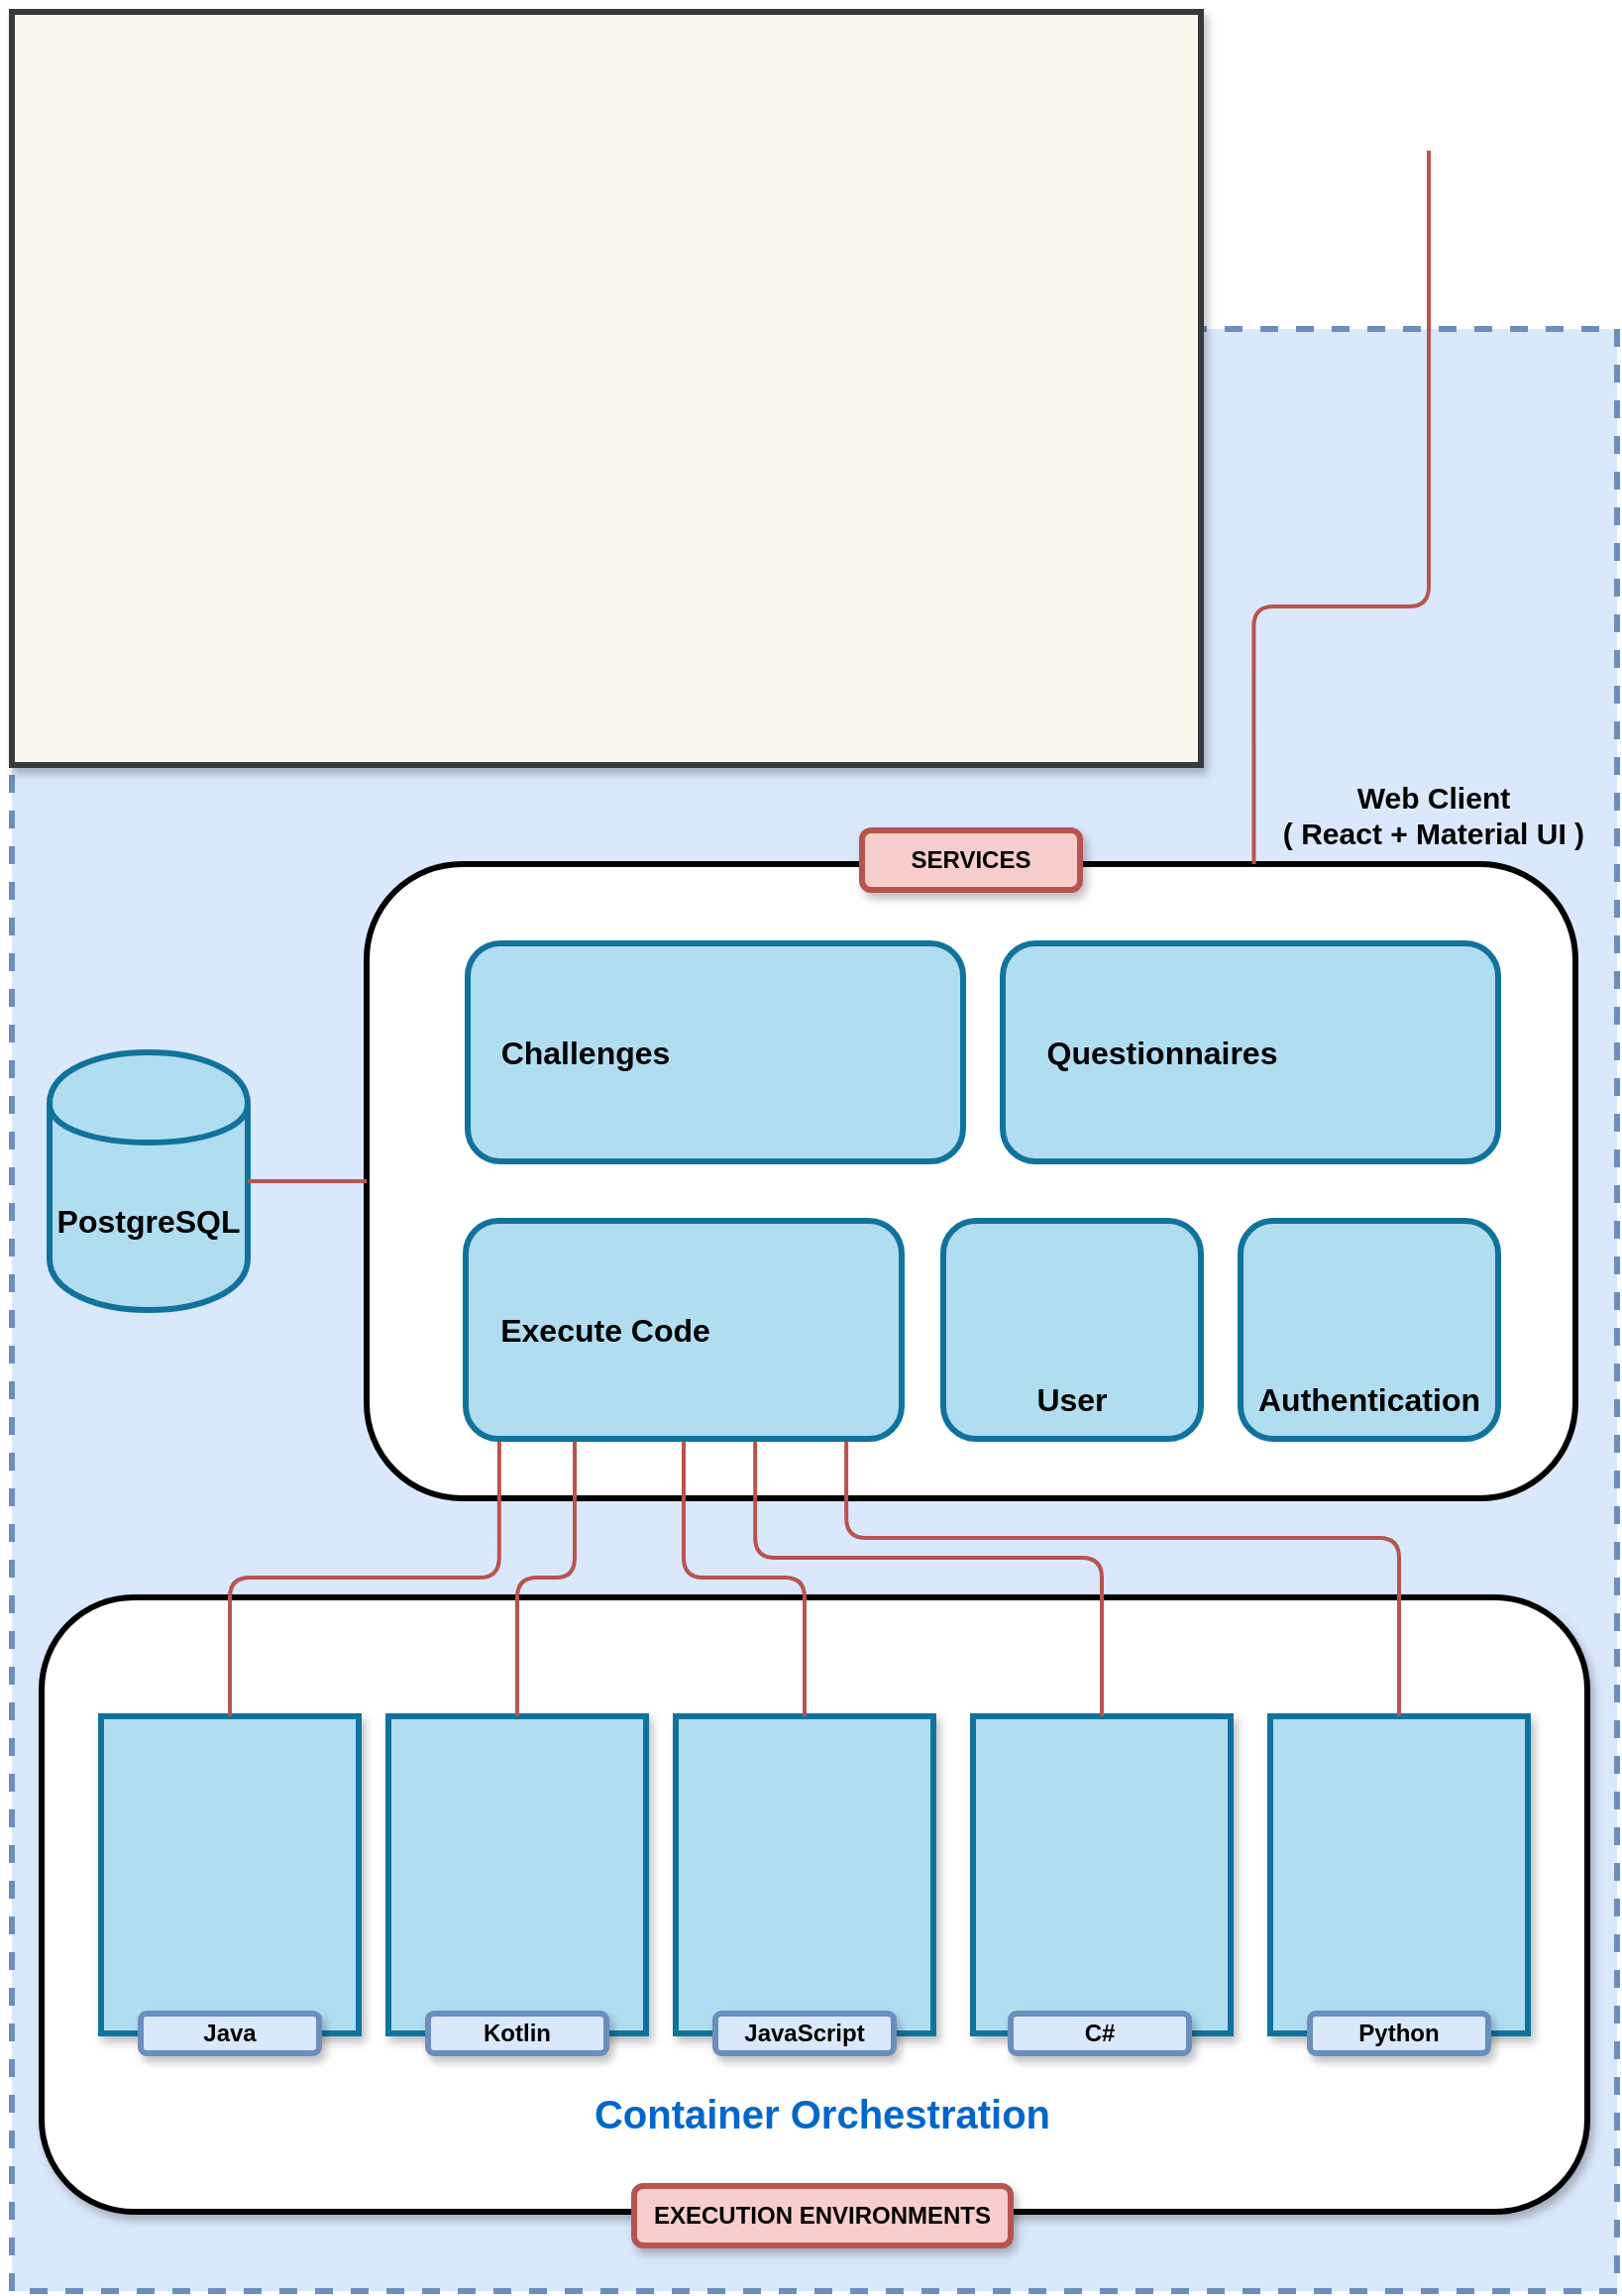<mxfile version="13.1.14"><diagram id="jYwU8kuyBxlGm1DwFmvv" name="Page-1"><mxGraphModel dx="1673" dy="839" grid="1" gridSize="10" guides="1" tooltips="1" connect="1" arrows="0" fold="1" page="1" pageScale="1" pageWidth="827" pageHeight="1169" background="none" math="0" shadow="0"><root><mxCell id="0"/><mxCell id="1" parent="0"/><mxCell id="lb7RfSrmBw8OKZbe-Gg0-1" value="" style="rounded=0;whiteSpace=wrap;html=1;dashed=1;fillColor=#dae8fc;strokeColor=#6c8ebf;strokeWidth=3;" parent="1" vertex="1"><mxGeometry x="10" y="170" width="810" height="990" as="geometry"/></mxCell><mxCell id="lb7RfSrmBw8OKZbe-Gg0-6" value="" style="rounded=1;whiteSpace=wrap;html=1;strokeWidth=3;" parent="1" vertex="1"><mxGeometry x="189" y="440" width="610" height="320" as="geometry"/></mxCell><mxCell id="lb7RfSrmBw8OKZbe-Gg0-2" value="" style="rounded=0;whiteSpace=wrap;html=1;strokeWidth=3;fillColor=#f9f7ed;strokeColor=#36393d;shadow=1;glass=0;comic=0;" parent="1" vertex="1"><mxGeometry x="10" y="10" width="600" height="380" as="geometry"/></mxCell><mxCell id="lb7RfSrmBw8OKZbe-Gg0-7" value="&lt;h2&gt;&lt;font style=&quot;font-size: 16px&quot;&gt;PostgreSQL&lt;/font&gt;&lt;/h2&gt;" style="shape=cylinder;whiteSpace=wrap;html=1;boundedLbl=1;backgroundOutline=1;rounded=0;strokeWidth=3;fillColor=#b1ddf0;strokeColor=#10739e;" parent="1" vertex="1"><mxGeometry x="29" y="535" width="100" height="130" as="geometry"/></mxCell><mxCell id="lb7RfSrmBw8OKZbe-Gg0-8" value="" style="rounded=1;whiteSpace=wrap;html=1;strokeWidth=3;shadow=1;" parent="1" vertex="1"><mxGeometry x="25" y="810" width="780" height="310" as="geometry"/></mxCell><mxCell id="lb7RfSrmBw8OKZbe-Gg0-17" value="" style="rounded=0;whiteSpace=wrap;html=1;strokeColor=#10739e;strokeWidth=3;fillColor=#b1ddf0;shadow=1;" parent="1" vertex="1"><mxGeometry x="55" y="870" width="130" height="160" as="geometry"/></mxCell><mxCell id="lb7RfSrmBw8OKZbe-Gg0-18" value="" style="rounded=0;whiteSpace=wrap;html=1;strokeColor=#10739e;strokeWidth=3;fillColor=#b1ddf0;shadow=1;" parent="1" vertex="1"><mxGeometry x="200" y="870" width="130" height="160" as="geometry"/></mxCell><mxCell id="lb7RfSrmBw8OKZbe-Gg0-19" value="" style="rounded=0;whiteSpace=wrap;html=1;strokeColor=#10739e;strokeWidth=3;fillColor=#b1ddf0;shadow=1;" parent="1" vertex="1"><mxGeometry x="345" y="870" width="130" height="160" as="geometry"/></mxCell><mxCell id="lb7RfSrmBw8OKZbe-Gg0-20" value="" style="rounded=0;whiteSpace=wrap;html=1;strokeColor=#10739e;strokeWidth=3;fillColor=#b1ddf0;shadow=1;" parent="1" vertex="1"><mxGeometry x="495" y="870" width="130" height="160" as="geometry"/></mxCell><mxCell id="lb7RfSrmBw8OKZbe-Gg0-21" value="" style="rounded=0;whiteSpace=wrap;html=1;strokeColor=#10739e;strokeWidth=3;fillColor=#b1ddf0;shadow=1;" parent="1" vertex="1"><mxGeometry x="645" y="870" width="130" height="160" as="geometry"/></mxCell><mxCell id="lb7RfSrmBw8OKZbe-Gg0-39" value="" style="endArrow=none;html=1;strokeColor=#b85450;strokeWidth=2;exitX=0.5;exitY=0;exitDx=0;exitDy=0;fillColor=#f8cecc;entryX=0.077;entryY=1;entryDx=0;entryDy=0;entryPerimeter=0;edgeStyle=orthogonalEdgeStyle;" parent="1" source="lb7RfSrmBw8OKZbe-Gg0-17" target="lb7RfSrmBw8OKZbe-Gg0-10" edge="1"><mxGeometry width="50" height="50" relative="1" as="geometry"><mxPoint x="118" y="755" as="sourcePoint"/><mxPoint x="252" y="647" as="targetPoint"/></mxGeometry></mxCell><mxCell id="lb7RfSrmBw8OKZbe-Gg0-40" value="" style="endArrow=none;html=1;strokeColor=#b85450;strokeWidth=2;fillColor=#f8cecc;entryX=0.25;entryY=1;entryDx=0;entryDy=0;exitX=0.5;exitY=0;exitDx=0;exitDy=0;edgeStyle=orthogonalEdgeStyle;" parent="1" source="lb7RfSrmBw8OKZbe-Gg0-18" target="lb7RfSrmBw8OKZbe-Gg0-10" edge="1"><mxGeometry width="50" height="50" relative="1" as="geometry"><mxPoint x="229" y="755" as="sourcePoint"/><mxPoint x="341.5" y="645" as="targetPoint"/></mxGeometry></mxCell><mxCell id="lb7RfSrmBw8OKZbe-Gg0-41" value="" style="endArrow=none;html=1;strokeColor=#b85450;strokeWidth=2;fillColor=#f8cecc;exitX=0.5;exitY=0;exitDx=0;exitDy=0;entryX=0.873;entryY=1.009;entryDx=0;entryDy=0;entryPerimeter=0;rounded=1;edgeStyle=orthogonalEdgeStyle;" parent="1" source="lb7RfSrmBw8OKZbe-Gg0-21" edge="1" target="lb7RfSrmBw8OKZbe-Gg0-10"><mxGeometry width="50" height="50" relative="1" as="geometry"><mxPoint x="716" y="754" as="sourcePoint"/><mxPoint x="650" y="640" as="targetPoint"/><Array as="points"><mxPoint x="710" y="780"/><mxPoint x="431" y="780"/></Array></mxGeometry></mxCell><mxCell id="lb7RfSrmBw8OKZbe-Gg0-43" value="" style="endArrow=none;html=1;strokeColor=#b85450;strokeWidth=2;fillColor=#f8cecc;entryX=0.664;entryY=1;entryDx=0;entryDy=0;exitX=0.5;exitY=0;exitDx=0;exitDy=0;entryPerimeter=0;edgeStyle=orthogonalEdgeStyle;" parent="1" source="lb7RfSrmBw8OKZbe-Gg0-20" target="lb7RfSrmBw8OKZbe-Gg0-10" edge="1"><mxGeometry width="50" height="50" relative="1" as="geometry"><mxPoint x="590" y="755" as="sourcePoint"/><mxPoint x="537.7" y="645.64" as="targetPoint"/><Array as="points"><mxPoint x="560" y="790"/><mxPoint x="385" y="790"/></Array></mxGeometry></mxCell><mxCell id="lb7RfSrmBw8OKZbe-Gg0-45" value="" style="endArrow=none;html=1;strokeColor=#b85450;strokeWidth=2;fillColor=#f8cecc;exitX=0.5;exitY=0;exitDx=0;exitDy=0;entryX=0.5;entryY=1;entryDx=0;entryDy=0;edgeStyle=orthogonalEdgeStyle;" parent="1" source="lb7RfSrmBw8OKZbe-Gg0-19" target="lb7RfSrmBw8OKZbe-Gg0-10" edge="1"><mxGeometry width="50" height="50" relative="1" as="geometry"><mxPoint x="400.06" y="755" as="sourcePoint"/><mxPoint x="453" y="648" as="targetPoint"/><Array as="points"><mxPoint x="410" y="800"/><mxPoint x="349" y="800"/></Array></mxGeometry></mxCell><mxCell id="lb7RfSrmBw8OKZbe-Gg0-46" value="&lt;b&gt;SERVICES&lt;/b&gt;" style="rounded=1;whiteSpace=wrap;html=1;shadow=1;glass=0;strokeColor=#b85450;strokeWidth=3;fillColor=#f8cecc;" parent="1" vertex="1"><mxGeometry x="439" y="423" width="110" height="30" as="geometry"/></mxCell><mxCell id="lb7RfSrmBw8OKZbe-Gg0-16" value="&lt;font style=&quot;font-size: 20px&quot; color=&quot;#0066cc&quot;&gt;&lt;b&gt;Container Orchestration&lt;/b&gt;&lt;/font&gt;" style="text;html=1;align=center;verticalAlign=middle;whiteSpace=wrap;rounded=0;fillColor=none;" parent="1" vertex="1"><mxGeometry x="299" y="1060" width="240" height="20" as="geometry"/></mxCell><mxCell id="ToDXpuR1NA3O6nsimoDi-1" value="" style="endArrow=none;html=1;strokeColor=#b85450;strokeWidth=2;fillColor=#f8cecc;entryX=0;entryY=0.5;entryDx=0;entryDy=0;exitX=1;exitY=0.5;exitDx=0;exitDy=0;" parent="1" target="lb7RfSrmBw8OKZbe-Gg0-6" edge="1" source="lb7RfSrmBw8OKZbe-Gg0-7"><mxGeometry width="50" height="50" relative="1" as="geometry"><mxPoint x="125" y="560" as="sourcePoint"/><mxPoint x="185" y="560" as="targetPoint"/></mxGeometry></mxCell><mxCell id="jeo5grCWwgurk_t_3IzD-1" value="&lt;b&gt;EXECUTION ENVIRONMENTS&lt;/b&gt;" style="rounded=1;whiteSpace=wrap;html=1;shadow=1;glass=0;strokeColor=#b85450;strokeWidth=3;fillColor=#f8cecc;" vertex="1" parent="1"><mxGeometry x="324" y="1107" width="190" height="30" as="geometry"/></mxCell><mxCell id="jeo5grCWwgurk_t_3IzD-3" value="&lt;b&gt;Java&lt;/b&gt;" style="rounded=1;whiteSpace=wrap;html=1;shadow=1;glass=0;strokeColor=#6c8ebf;strokeWidth=3;fillColor=#dae8fc;" vertex="1" parent="1"><mxGeometry x="75" y="1020" width="90" height="20" as="geometry"/></mxCell><mxCell id="jeo5grCWwgurk_t_3IzD-4" value="&lt;b&gt;Kotlin&lt;/b&gt;" style="rounded=1;whiteSpace=wrap;html=1;shadow=1;glass=0;strokeColor=#6c8ebf;strokeWidth=3;fillColor=#dae8fc;" vertex="1" parent="1"><mxGeometry x="220" y="1020" width="90" height="20" as="geometry"/></mxCell><mxCell id="jeo5grCWwgurk_t_3IzD-6" value="&lt;b&gt;JavaScript&lt;/b&gt;" style="rounded=1;whiteSpace=wrap;html=1;shadow=1;glass=0;strokeColor=#6c8ebf;strokeWidth=3;fillColor=#dae8fc;" vertex="1" parent="1"><mxGeometry x="365" y="1020" width="90" height="20" as="geometry"/></mxCell><mxCell id="jeo5grCWwgurk_t_3IzD-7" value="&lt;b&gt;Python&lt;/b&gt;" style="rounded=1;whiteSpace=wrap;html=1;shadow=1;glass=0;strokeColor=#6c8ebf;strokeWidth=3;fillColor=#dae8fc;" vertex="1" parent="1"><mxGeometry x="665" y="1020" width="90" height="20" as="geometry"/></mxCell><mxCell id="jeo5grCWwgurk_t_3IzD-8" value="&lt;b&gt;C#&lt;/b&gt;" style="rounded=1;whiteSpace=wrap;html=1;shadow=1;glass=0;strokeColor=#6c8ebf;strokeWidth=3;fillColor=#dae8fc;" vertex="1" parent="1"><mxGeometry x="514" y="1020" width="90" height="20" as="geometry"/></mxCell><mxCell id="lb7RfSrmBw8OKZbe-Gg0-12" value="&lt;h2&gt;&lt;br&gt;&lt;/h2&gt;" style="rounded=1;whiteSpace=wrap;html=1;strokeColor=#10739e;strokeWidth=3;fillColor=#b1ddf0;" parent="1" vertex="1"><mxGeometry x="480" y="620" width="130" height="110" as="geometry"/></mxCell><mxCell id="lb7RfSrmBw8OKZbe-Gg0-9" value="&lt;h2&gt;&lt;br&gt;&lt;/h2&gt;" style="rounded=1;whiteSpace=wrap;html=1;strokeColor=#10739e;strokeWidth=3;fillColor=#b1ddf0;" parent="1" vertex="1"><mxGeometry x="240" y="480" width="250" height="110" as="geometry"/></mxCell><mxCell id="lb7RfSrmBw8OKZbe-Gg0-10" value="&lt;h2&gt;&lt;br&gt;&lt;/h2&gt;" style="rounded=1;whiteSpace=wrap;html=1;strokeColor=#10739e;strokeWidth=3;fillColor=#b1ddf0;" parent="1" vertex="1"><mxGeometry x="239" y="620" width="220" height="110" as="geometry"/></mxCell><mxCell id="lb7RfSrmBw8OKZbe-Gg0-4" value="&lt;h4 style=&quot;font-size: 15px&quot;&gt;Web Client&lt;br&gt;( React + Material UI )&lt;/h4&gt;" style="text;html=1;strokeColor=none;fillColor=none;align=center;verticalAlign=middle;whiteSpace=wrap;rounded=0;glass=0;" parent="1" vertex="1"><mxGeometry x="645" y="400" width="165" height="30" as="geometry"/></mxCell><mxCell id="jeo5grCWwgurk_t_3IzD-20" value="" style="endArrow=none;html=1;strokeColor=#b85450;strokeWidth=2;fillColor=#f8cecc;entryX=0.5;entryY=0.5;entryDx=0;entryDy=0;entryPerimeter=0;edgeStyle=orthogonalEdgeStyle;exitX=0.734;exitY=0;exitDx=0;exitDy=0;exitPerimeter=0;" edge="1" parent="1" source="lb7RfSrmBw8OKZbe-Gg0-6"><mxGeometry width="50" height="50" relative="1" as="geometry"><mxPoint x="630" y="440" as="sourcePoint"/><mxPoint x="725" y="80" as="targetPoint"/><Array as="points"><mxPoint x="637" y="310"/><mxPoint x="725" y="310"/></Array></mxGeometry></mxCell><mxCell id="jeo5grCWwgurk_t_3IzD-22" value="&lt;h2&gt;&lt;br&gt;&lt;/h2&gt;" style="rounded=1;whiteSpace=wrap;html=1;strokeColor=#10739e;strokeWidth=3;fillColor=#b1ddf0;" vertex="1" parent="1"><mxGeometry x="510" y="480" width="250" height="110" as="geometry"/></mxCell><mxCell id="jeo5grCWwgurk_t_3IzD-23" value="&lt;h2&gt;&lt;br&gt;&lt;/h2&gt;" style="rounded=1;whiteSpace=wrap;html=1;strokeColor=#10739e;strokeWidth=3;fillColor=#b1ddf0;" vertex="1" parent="1"><mxGeometry x="630" y="620" width="130" height="110" as="geometry"/></mxCell><mxCell id="jeo5grCWwgurk_t_3IzD-25" value="&lt;h2&gt;&lt;font style=&quot;font-size: 16px&quot;&gt;Authentication&lt;/font&gt;&lt;/h2&gt;" style="text;html=1;strokeColor=none;fillColor=none;align=center;verticalAlign=middle;whiteSpace=wrap;rounded=0;glass=0;comic=0;" vertex="1" parent="1"><mxGeometry x="635" y="700" width="120" height="20" as="geometry"/></mxCell><mxCell id="jeo5grCWwgurk_t_3IzD-26" value="&lt;h2&gt;&lt;font style=&quot;font-size: 16px&quot;&gt;User&lt;/font&gt;&lt;/h2&gt;" style="text;html=1;strokeColor=none;fillColor=none;align=center;verticalAlign=middle;whiteSpace=wrap;rounded=0;glass=0;comic=0;" vertex="1" parent="1"><mxGeometry x="520" y="700" width="50" height="20" as="geometry"/></mxCell><mxCell id="jeo5grCWwgurk_t_3IzD-27" value="&lt;h2&gt;&lt;font style=&quot;font-size: 16px&quot;&gt;Execute Code&lt;/font&gt;&lt;/h2&gt;" style="text;html=1;strokeColor=none;fillColor=none;align=center;verticalAlign=middle;whiteSpace=wrap;rounded=0;glass=0;comic=0;" vertex="1" parent="1"><mxGeometry x="249" y="665" width="121" height="20" as="geometry"/></mxCell><mxCell id="jeo5grCWwgurk_t_3IzD-28" value="&lt;h2&gt;&lt;font style=&quot;font-size: 16px&quot;&gt;Challenges&lt;/font&gt;&lt;/h2&gt;" style="text;html=1;strokeColor=none;fillColor=none;align=center;verticalAlign=middle;whiteSpace=wrap;rounded=0;glass=0;comic=0;" vertex="1" parent="1"><mxGeometry x="249" y="525" width="101" height="20" as="geometry"/></mxCell><mxCell id="jeo5grCWwgurk_t_3IzD-29" value="&lt;h2&gt;&lt;font style=&quot;font-size: 16px&quot;&gt;Questionnaires&lt;/font&gt;&lt;/h2&gt;" style="text;html=1;strokeColor=none;fillColor=none;align=center;verticalAlign=middle;whiteSpace=wrap;rounded=0;glass=0;comic=0;" vertex="1" parent="1"><mxGeometry x="530" y="525" width="121" height="20" as="geometry"/></mxCell></root></mxGraphModel></diagram></mxfile>